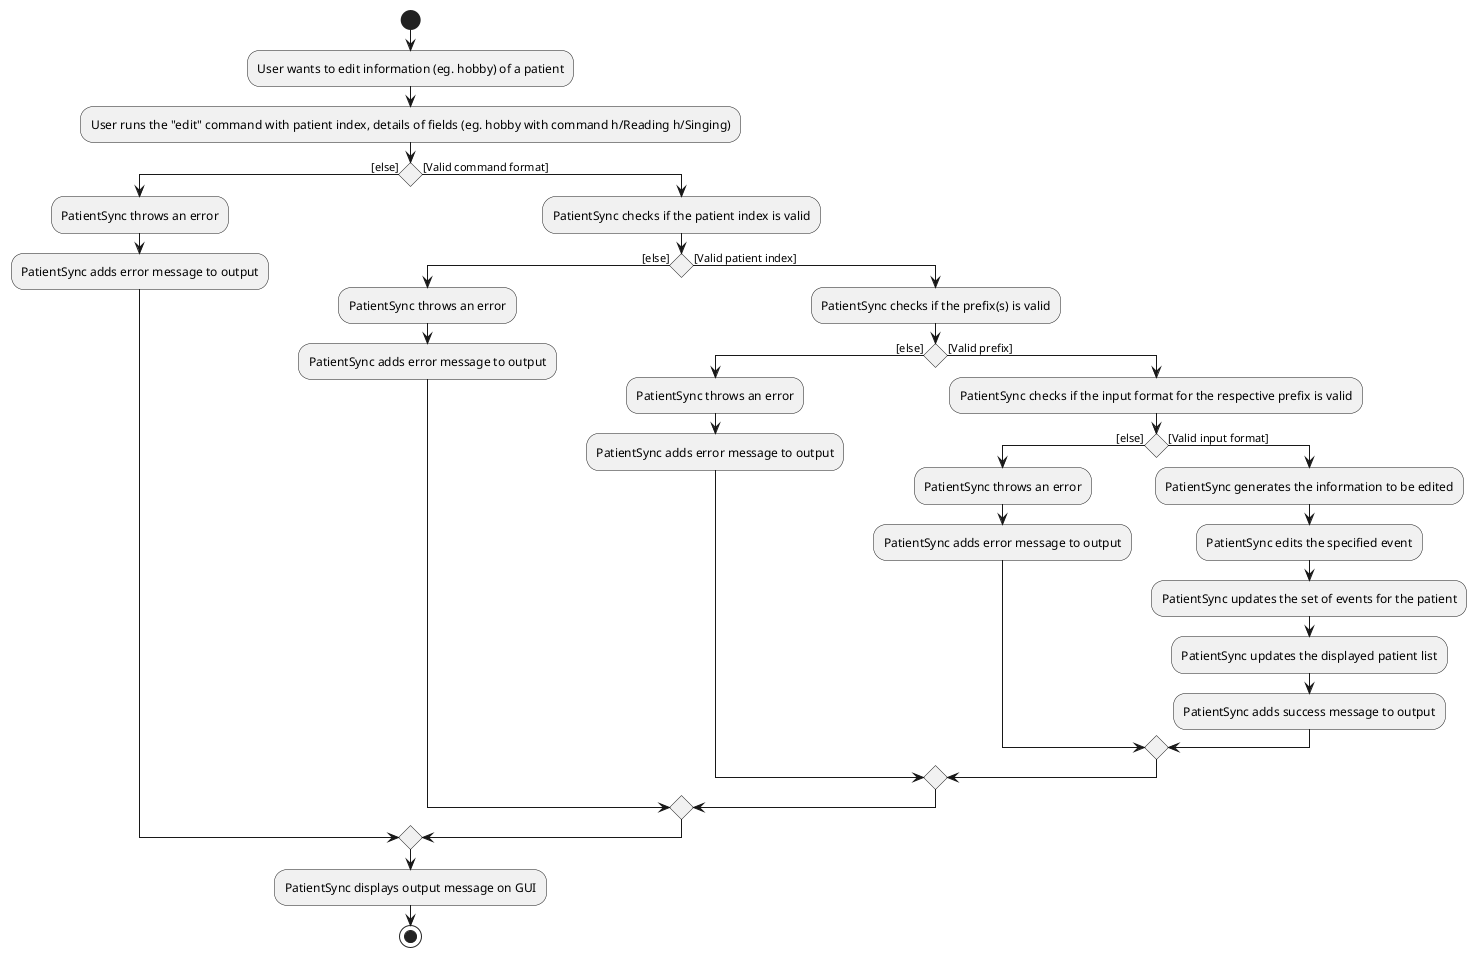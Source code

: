 @startuml
start
:User wants to edit information (eg. hobby) of a patient;
:User runs the "edit" command with patient index, details of fields (eg. hobby with command h/Reading h/Singing);
if () then ([else])
    :PatientSync throws an error;
    :PatientSync adds error message to output;
else ([Valid command format])
    :PatientSync checks if the patient index is valid;
    if () then ([else])
        :PatientSync throws an error;
        :PatientSync adds error message to output;
    else ([Valid patient index])
        :PatientSync checks if the prefix(s) is valid;
        if () then ([else])
            :PatientSync throws an error;
            :PatientSync adds error message to output;
        else ([Valid prefix])
            :PatientSync checks if the input format for the respective prefix is valid;
            if () then ([else])
                :PatientSync throws an error;
                :PatientSync adds error message to output;
            else ([Valid input format])
                :PatientSync generates the information to be edited;
                :PatientSync edits the specified event;
                :PatientSync updates the set of events for the patient;
                :PatientSync updates the displayed patient list;
                :PatientSync adds success message to output;
            endif
        endif
    endif
endif
:PatientSync displays output message on GUI;
stop
@enduml
